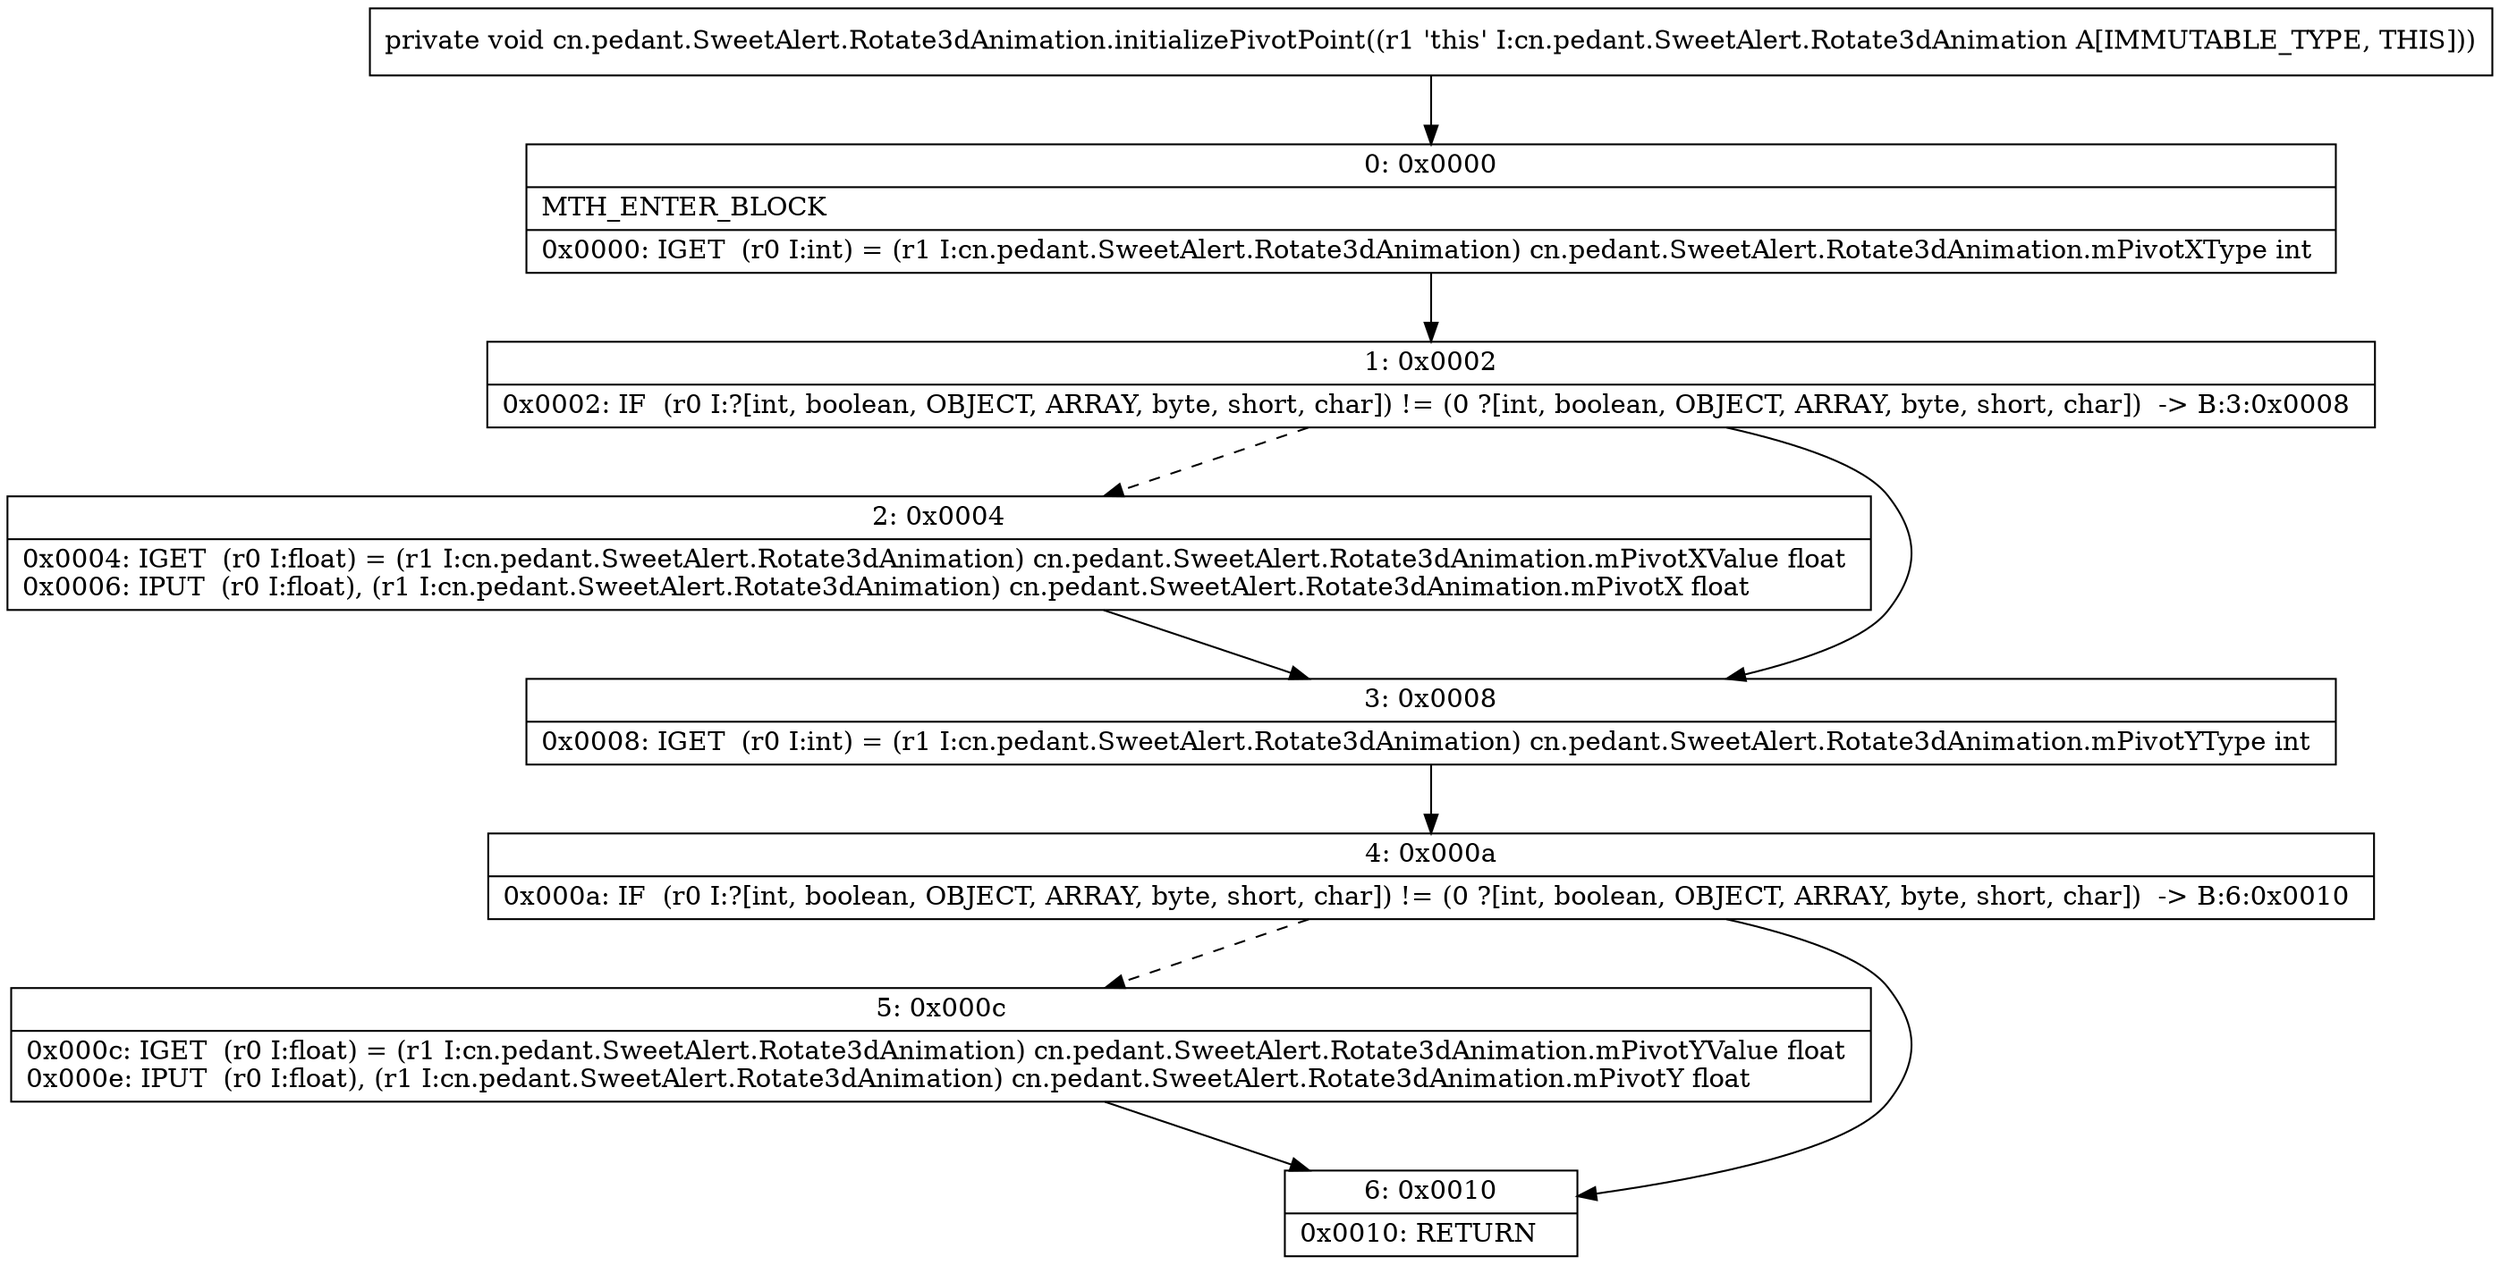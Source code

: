 digraph "CFG forcn.pedant.SweetAlert.Rotate3dAnimation.initializePivotPoint()V" {
Node_0 [shape=record,label="{0\:\ 0x0000|MTH_ENTER_BLOCK\l|0x0000: IGET  (r0 I:int) = (r1 I:cn.pedant.SweetAlert.Rotate3dAnimation) cn.pedant.SweetAlert.Rotate3dAnimation.mPivotXType int \l}"];
Node_1 [shape=record,label="{1\:\ 0x0002|0x0002: IF  (r0 I:?[int, boolean, OBJECT, ARRAY, byte, short, char]) != (0 ?[int, boolean, OBJECT, ARRAY, byte, short, char])  \-\> B:3:0x0008 \l}"];
Node_2 [shape=record,label="{2\:\ 0x0004|0x0004: IGET  (r0 I:float) = (r1 I:cn.pedant.SweetAlert.Rotate3dAnimation) cn.pedant.SweetAlert.Rotate3dAnimation.mPivotXValue float \l0x0006: IPUT  (r0 I:float), (r1 I:cn.pedant.SweetAlert.Rotate3dAnimation) cn.pedant.SweetAlert.Rotate3dAnimation.mPivotX float \l}"];
Node_3 [shape=record,label="{3\:\ 0x0008|0x0008: IGET  (r0 I:int) = (r1 I:cn.pedant.SweetAlert.Rotate3dAnimation) cn.pedant.SweetAlert.Rotate3dAnimation.mPivotYType int \l}"];
Node_4 [shape=record,label="{4\:\ 0x000a|0x000a: IF  (r0 I:?[int, boolean, OBJECT, ARRAY, byte, short, char]) != (0 ?[int, boolean, OBJECT, ARRAY, byte, short, char])  \-\> B:6:0x0010 \l}"];
Node_5 [shape=record,label="{5\:\ 0x000c|0x000c: IGET  (r0 I:float) = (r1 I:cn.pedant.SweetAlert.Rotate3dAnimation) cn.pedant.SweetAlert.Rotate3dAnimation.mPivotYValue float \l0x000e: IPUT  (r0 I:float), (r1 I:cn.pedant.SweetAlert.Rotate3dAnimation) cn.pedant.SweetAlert.Rotate3dAnimation.mPivotY float \l}"];
Node_6 [shape=record,label="{6\:\ 0x0010|0x0010: RETURN   \l}"];
MethodNode[shape=record,label="{private void cn.pedant.SweetAlert.Rotate3dAnimation.initializePivotPoint((r1 'this' I:cn.pedant.SweetAlert.Rotate3dAnimation A[IMMUTABLE_TYPE, THIS])) }"];
MethodNode -> Node_0;
Node_0 -> Node_1;
Node_1 -> Node_2[style=dashed];
Node_1 -> Node_3;
Node_2 -> Node_3;
Node_3 -> Node_4;
Node_4 -> Node_5[style=dashed];
Node_4 -> Node_6;
Node_5 -> Node_6;
}

